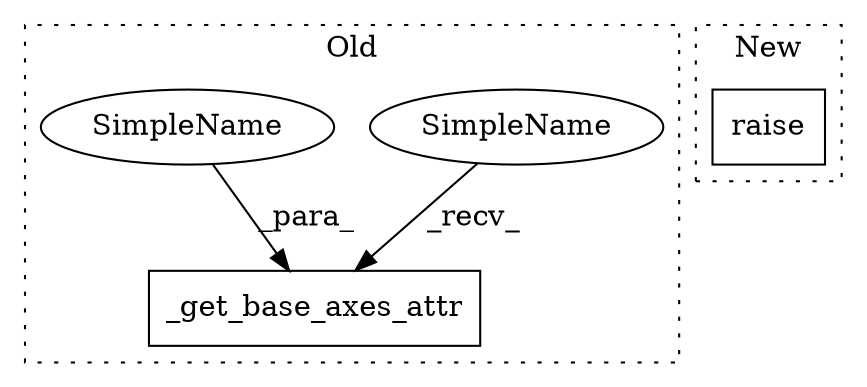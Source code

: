 digraph G {
subgraph cluster0 {
1 [label="_get_base_axes_attr" a="32" s="9973,10006" l="20,1" shape="box"];
3 [label="SimpleName" a="42" s="9968" l="4" shape="ellipse"];
4 [label="SimpleName" a="42" s="9993" l="4" shape="ellipse"];
label = "Old";
style="dotted";
}
subgraph cluster1 {
2 [label="raise" a="32" s="9313" l="7" shape="box"];
label = "New";
style="dotted";
}
3 -> 1 [label="_recv_"];
4 -> 1 [label="_para_"];
}